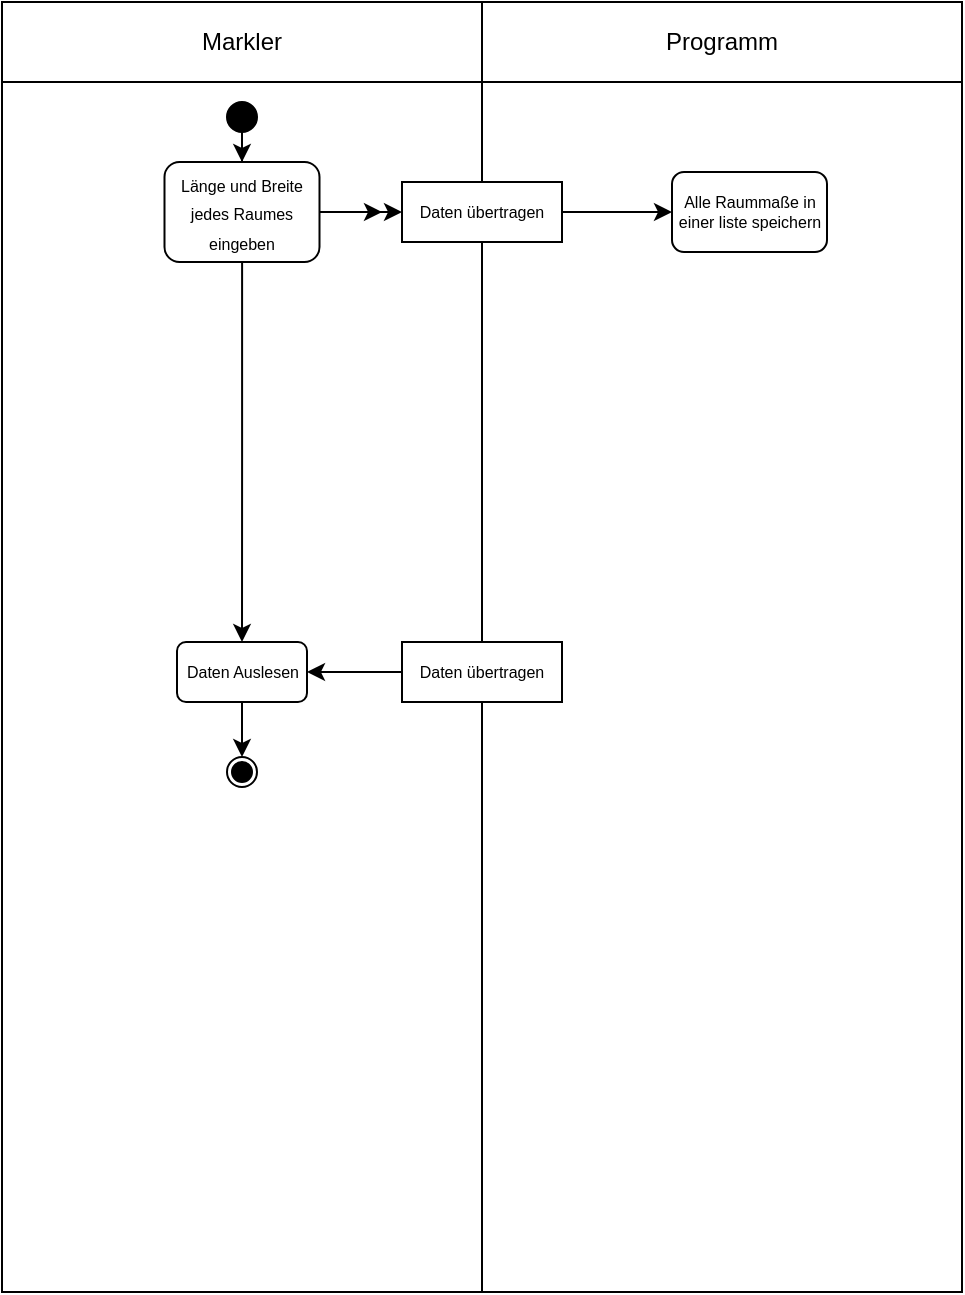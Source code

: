 <mxfile version="25.0.3">
  <diagram name="Seite-1" id="dTdTS0Jpss7GZBtvpQMk">
    <mxGraphModel dx="500" dy="270" grid="1" gridSize="10" guides="1" tooltips="1" connect="1" arrows="1" fold="1" page="1" pageScale="1" pageWidth="750" pageHeight="600" background="#ffffff" math="0" shadow="0">
      <root>
        <mxCell id="0" />
        <mxCell id="1" parent="0" />
        <mxCell id="P2V1AuMaLBbZlVJgVHay-41" value="" style="rounded=0;whiteSpace=wrap;html=1;rotation=90;" vertex="1" parent="1">
          <mxGeometry x="-47.5" y="382.5" width="605" height="240" as="geometry" />
        </mxCell>
        <mxCell id="P2V1AuMaLBbZlVJgVHay-42" value="" style="rounded=0;whiteSpace=wrap;html=1;rotation=90;" vertex="1" parent="1">
          <mxGeometry x="192.5" y="382.5" width="605" height="240" as="geometry" />
        </mxCell>
        <mxCell id="P2V1AuMaLBbZlVJgVHay-2" value="Markler" style="rounded=0;whiteSpace=wrap;html=1;" vertex="1" parent="1">
          <mxGeometry x="135" y="160" width="240" height="40" as="geometry" />
        </mxCell>
        <mxCell id="P2V1AuMaLBbZlVJgVHay-4" value="Programm" style="rounded=0;whiteSpace=wrap;html=1;" vertex="1" parent="1">
          <mxGeometry x="375" y="160" width="240" height="40" as="geometry" />
        </mxCell>
        <mxCell id="P2V1AuMaLBbZlVJgVHay-8" style="edgeStyle=orthogonalEdgeStyle;rounded=0;orthogonalLoop=1;jettySize=auto;html=1;entryX=0.5;entryY=0;entryDx=0;entryDy=0;" edge="1" parent="1" source="P2V1AuMaLBbZlVJgVHay-6" target="P2V1AuMaLBbZlVJgVHay-7">
          <mxGeometry relative="1" as="geometry" />
        </mxCell>
        <mxCell id="P2V1AuMaLBbZlVJgVHay-6" value="" style="ellipse;whiteSpace=wrap;html=1;aspect=fixed;labelBackgroundColor=#000000;fillColor=#000000;" vertex="1" parent="1">
          <mxGeometry x="247.5" y="210" width="15" height="15" as="geometry" />
        </mxCell>
        <mxCell id="P2V1AuMaLBbZlVJgVHay-46" style="edgeStyle=orthogonalEdgeStyle;rounded=0;orthogonalLoop=1;jettySize=auto;html=1;entryX=0.5;entryY=0;entryDx=0;entryDy=0;" edge="1" parent="1" source="P2V1AuMaLBbZlVJgVHay-7" target="P2V1AuMaLBbZlVJgVHay-20">
          <mxGeometry relative="1" as="geometry" />
        </mxCell>
        <mxCell id="P2V1AuMaLBbZlVJgVHay-50" style="edgeStyle=orthogonalEdgeStyle;rounded=0;orthogonalLoop=1;jettySize=auto;html=1;entryX=0;entryY=0.5;entryDx=0;entryDy=0;" edge="1" parent="1" source="P2V1AuMaLBbZlVJgVHay-7" target="P2V1AuMaLBbZlVJgVHay-10">
          <mxGeometry relative="1" as="geometry" />
        </mxCell>
        <mxCell id="P2V1AuMaLBbZlVJgVHay-7" value="&lt;font style=&quot;font-size: 8px;&quot;&gt;Länge und Breite jedes Raumes eingeben&lt;br&gt;&lt;/font&gt;" style="rounded=1;whiteSpace=wrap;html=1;" vertex="1" parent="1">
          <mxGeometry x="216.25" y="240" width="77.5" height="50" as="geometry" />
        </mxCell>
        <mxCell id="P2V1AuMaLBbZlVJgVHay-47" style="edgeStyle=orthogonalEdgeStyle;rounded=0;orthogonalLoop=1;jettySize=auto;html=1;entryX=0;entryY=0.5;entryDx=0;entryDy=0;" edge="1" parent="1" source="P2V1AuMaLBbZlVJgVHay-10" target="P2V1AuMaLBbZlVJgVHay-30">
          <mxGeometry relative="1" as="geometry" />
        </mxCell>
        <mxCell id="P2V1AuMaLBbZlVJgVHay-10" value="Daten übertragen" style="rounded=0;whiteSpace=wrap;html=1;fontSize=8;" vertex="1" parent="1">
          <mxGeometry x="335" y="250" width="80" height="30" as="geometry" />
        </mxCell>
        <mxCell id="P2V1AuMaLBbZlVJgVHay-16" style="edgeStyle=orthogonalEdgeStyle;rounded=0;orthogonalLoop=1;jettySize=auto;html=1;exitX=1;exitY=0.5;exitDx=0;exitDy=0;entryX=0;entryY=0.5;entryDx=0;entryDy=0;" edge="1" parent="1" target="P2V1AuMaLBbZlVJgVHay-10">
          <mxGeometry relative="1" as="geometry">
            <mxPoint x="335" y="265" as="sourcePoint" />
          </mxGeometry>
        </mxCell>
        <mxCell id="P2V1AuMaLBbZlVJgVHay-18" value="" style="edgeStyle=orthogonalEdgeStyle;rounded=0;orthogonalLoop=1;jettySize=auto;html=1;exitX=1;exitY=0.5;exitDx=0;exitDy=0;entryX=0;entryY=0.5;entryDx=0;entryDy=0;" edge="1" parent="1" source="P2V1AuMaLBbZlVJgVHay-13">
          <mxGeometry relative="1" as="geometry">
            <mxPoint x="313" y="265" as="sourcePoint" />
            <mxPoint x="325" y="265" as="targetPoint" />
          </mxGeometry>
        </mxCell>
        <mxCell id="P2V1AuMaLBbZlVJgVHay-51" style="edgeStyle=orthogonalEdgeStyle;rounded=0;orthogonalLoop=1;jettySize=auto;html=1;entryX=1;entryY=0.5;entryDx=0;entryDy=0;" edge="1" parent="1" source="P2V1AuMaLBbZlVJgVHay-19" target="P2V1AuMaLBbZlVJgVHay-20">
          <mxGeometry relative="1" as="geometry" />
        </mxCell>
        <mxCell id="P2V1AuMaLBbZlVJgVHay-19" value="Daten übertragen" style="rounded=0;whiteSpace=wrap;html=1;fontSize=8;" vertex="1" parent="1">
          <mxGeometry x="335" y="480" width="80" height="30" as="geometry" />
        </mxCell>
        <mxCell id="P2V1AuMaLBbZlVJgVHay-39" style="edgeStyle=orthogonalEdgeStyle;rounded=0;orthogonalLoop=1;jettySize=auto;html=1;entryX=0.5;entryY=0;entryDx=0;entryDy=0;" edge="1" parent="1" source="P2V1AuMaLBbZlVJgVHay-20" target="P2V1AuMaLBbZlVJgVHay-38">
          <mxGeometry relative="1" as="geometry" />
        </mxCell>
        <mxCell id="P2V1AuMaLBbZlVJgVHay-20" value="Daten Auslesen" style="rounded=1;whiteSpace=wrap;html=1;fontSize=8;" vertex="1" parent="1">
          <mxGeometry x="222.5" y="480" width="65" height="30" as="geometry" />
        </mxCell>
        <mxCell id="P2V1AuMaLBbZlVJgVHay-24" style="edgeStyle=orthogonalEdgeStyle;rounded=0;orthogonalLoop=1;jettySize=auto;html=1;exitX=0;exitY=0.5;exitDx=0;exitDy=0;entryX=1;entryY=0.5;entryDx=0;entryDy=0;" edge="1" parent="1" source="P2V1AuMaLBbZlVJgVHay-21">
          <mxGeometry relative="1" as="geometry">
            <mxPoint x="297.5" y="495" as="targetPoint" />
          </mxGeometry>
        </mxCell>
        <mxCell id="P2V1AuMaLBbZlVJgVHay-30" value="Alle Raummaße in einer liste speichern" style="rounded=1;whiteSpace=wrap;html=1;fontSize=8;" vertex="1" parent="1">
          <mxGeometry x="470" y="245" width="77.5" height="40" as="geometry" />
        </mxCell>
        <mxCell id="P2V1AuMaLBbZlVJgVHay-38" value="" style="ellipse;whiteSpace=wrap;html=1;aspect=fixed;labelBackgroundColor=default;fillColor=none;" vertex="1" parent="1">
          <mxGeometry x="247.5" y="537.5" width="15" height="15" as="geometry" />
        </mxCell>
        <mxCell id="P2V1AuMaLBbZlVJgVHay-40" value="" style="ellipse;whiteSpace=wrap;html=1;aspect=fixed;labelBackgroundColor=#000000;fillColor=#000000;" vertex="1" parent="1">
          <mxGeometry x="250" y="540" width="10" height="10" as="geometry" />
        </mxCell>
      </root>
    </mxGraphModel>
  </diagram>
</mxfile>
